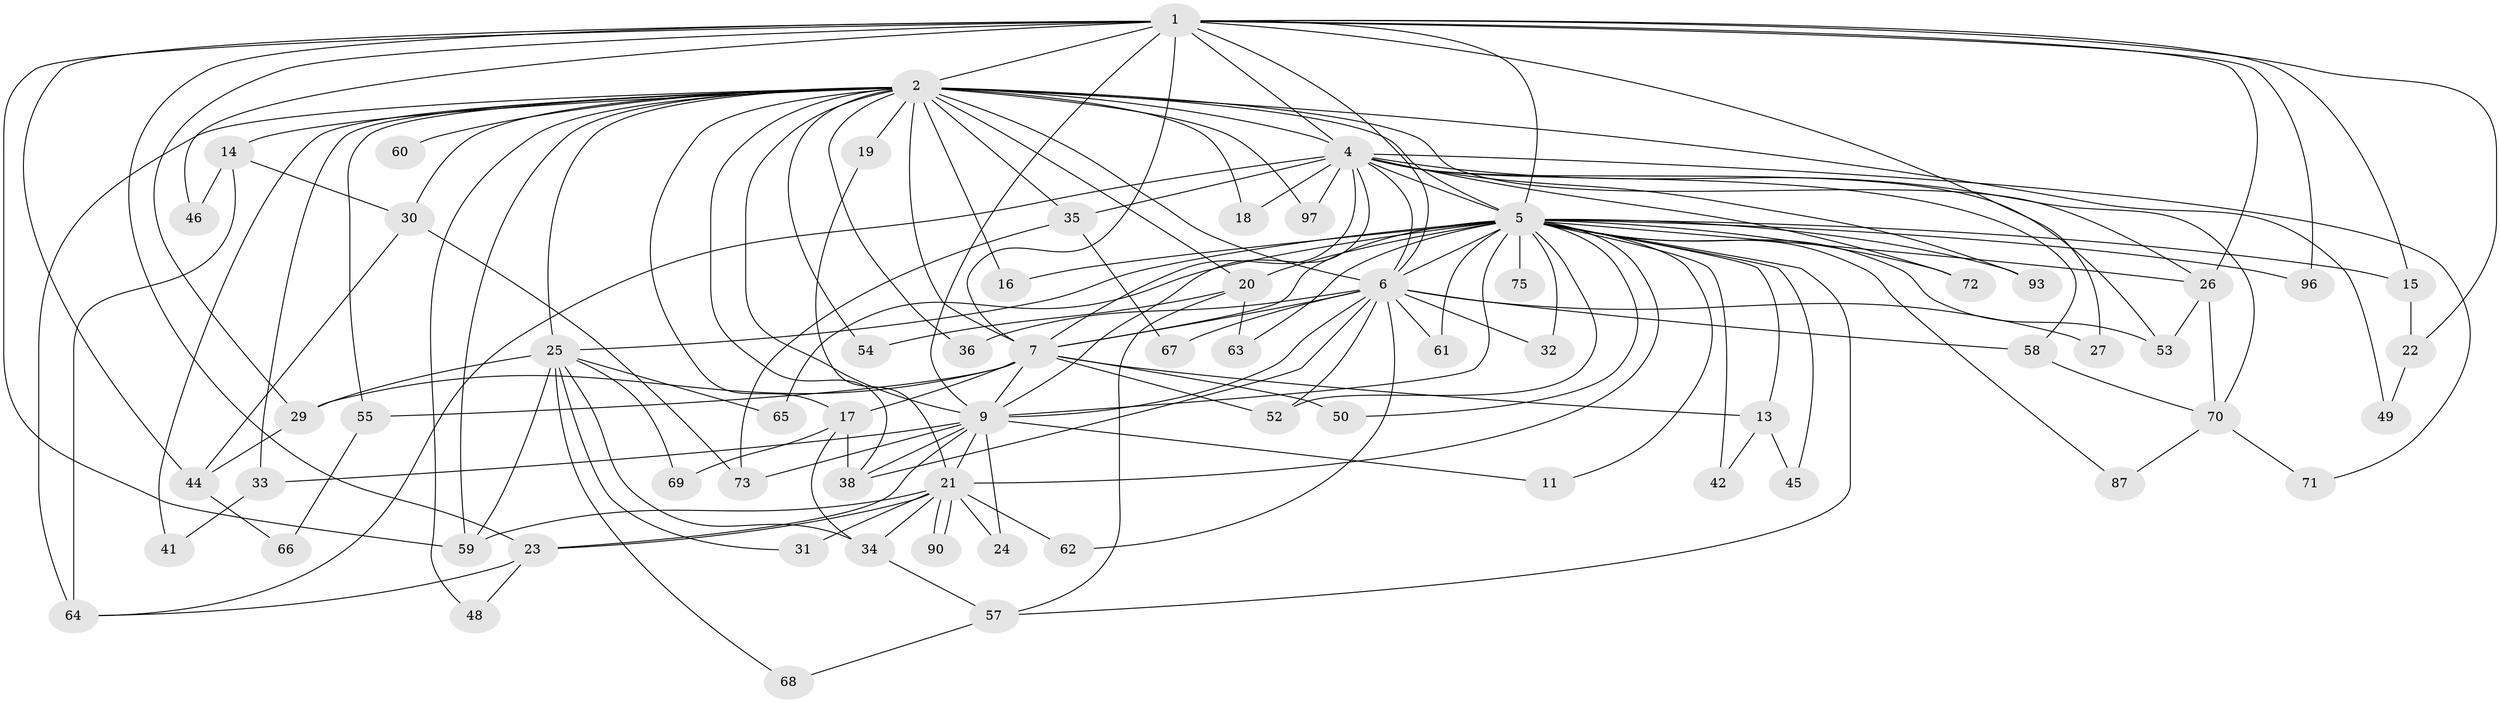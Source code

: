 // original degree distribution, {20: 0.020618556701030927, 18: 0.020618556701030927, 22: 0.010309278350515464, 21: 0.010309278350515464, 15: 0.020618556701030927, 17: 0.010309278350515464, 24: 0.010309278350515464, 2: 0.5567010309278351, 6: 0.030927835051546393, 4: 0.1134020618556701, 5: 0.061855670103092786, 3: 0.12371134020618557, 12: 0.010309278350515464}
// Generated by graph-tools (version 1.1) at 2025/17/03/04/25 18:17:31]
// undirected, 67 vertices, 154 edges
graph export_dot {
graph [start="1"]
  node [color=gray90,style=filled];
  1;
  2 [super="+3"];
  4;
  5 [super="+10"];
  6;
  7;
  9;
  11;
  13;
  14 [super="+74"];
  15;
  16;
  17 [super="+39"];
  18;
  19;
  20;
  21 [super="+51+28"];
  22;
  23;
  24;
  25 [super="+43+76"];
  26 [super="+47"];
  27;
  29;
  30;
  31 [super="+37"];
  32;
  33;
  34;
  35;
  36;
  38 [super="+83"];
  41;
  42;
  44 [super="+81"];
  45;
  46;
  48;
  49;
  50;
  52 [super="+95"];
  53 [super="+56"];
  54;
  55;
  57;
  58 [super="+78"];
  59;
  60;
  61;
  62;
  63;
  64;
  65;
  66;
  67;
  68;
  69;
  70;
  71;
  72;
  73 [super="+91"];
  75;
  87;
  90;
  93;
  96;
  97;
  1 -- 2 [weight=4];
  1 -- 4;
  1 -- 5 [weight=2];
  1 -- 6;
  1 -- 7;
  1 -- 9;
  1 -- 15;
  1 -- 22;
  1 -- 23;
  1 -- 27;
  1 -- 29;
  1 -- 44;
  1 -- 46;
  1 -- 59;
  1 -- 96;
  1 -- 26;
  2 -- 4 [weight=5];
  2 -- 5 [weight=6];
  2 -- 6 [weight=3];
  2 -- 7 [weight=3];
  2 -- 9 [weight=4];
  2 -- 14 [weight=2];
  2 -- 16;
  2 -- 19 [weight=2];
  2 -- 30;
  2 -- 38;
  2 -- 48;
  2 -- 54;
  2 -- 55;
  2 -- 97;
  2 -- 64 [weight=2];
  2 -- 17;
  2 -- 18;
  2 -- 20;
  2 -- 25;
  2 -- 26;
  2 -- 33;
  2 -- 35;
  2 -- 36;
  2 -- 41;
  2 -- 49;
  2 -- 59;
  2 -- 60 [weight=2];
  4 -- 5 [weight=2];
  4 -- 6;
  4 -- 7;
  4 -- 9;
  4 -- 18;
  4 -- 35;
  4 -- 53;
  4 -- 58 [weight=2];
  4 -- 64;
  4 -- 70;
  4 -- 71;
  4 -- 72;
  4 -- 93;
  4 -- 97;
  5 -- 6 [weight=2];
  5 -- 7 [weight=2];
  5 -- 9 [weight=2];
  5 -- 11;
  5 -- 13;
  5 -- 16;
  5 -- 26 [weight=2];
  5 -- 32;
  5 -- 42;
  5 -- 61 [weight=2];
  5 -- 63;
  5 -- 75 [weight=2];
  5 -- 87;
  5 -- 93;
  5 -- 96;
  5 -- 65;
  5 -- 72;
  5 -- 15;
  5 -- 20 [weight=2];
  5 -- 21;
  5 -- 25;
  5 -- 45;
  5 -- 50;
  5 -- 52;
  5 -- 53;
  5 -- 57;
  6 -- 7;
  6 -- 9;
  6 -- 27;
  6 -- 32;
  6 -- 36;
  6 -- 52;
  6 -- 58;
  6 -- 61;
  6 -- 62;
  6 -- 67;
  6 -- 38;
  7 -- 9;
  7 -- 13;
  7 -- 17;
  7 -- 29;
  7 -- 50;
  7 -- 52;
  7 -- 55;
  9 -- 11;
  9 -- 21;
  9 -- 23;
  9 -- 24;
  9 -- 33;
  9 -- 38;
  9 -- 73;
  13 -- 42;
  13 -- 45;
  14 -- 30;
  14 -- 46;
  14 -- 64;
  15 -- 22;
  17 -- 34;
  17 -- 69;
  17 -- 38;
  19 -- 21;
  20 -- 54;
  20 -- 57;
  20 -- 63;
  21 -- 24;
  21 -- 31 [weight=2];
  21 -- 34;
  21 -- 59;
  21 -- 62;
  21 -- 90;
  21 -- 90;
  21 -- 23;
  22 -- 49;
  23 -- 48;
  23 -- 64;
  25 -- 31;
  25 -- 65;
  25 -- 34;
  25 -- 68;
  25 -- 69;
  25 -- 29;
  25 -- 59;
  26 -- 70;
  26 -- 53;
  29 -- 44;
  30 -- 44;
  30 -- 73;
  33 -- 41;
  34 -- 57;
  35 -- 67;
  35 -- 73;
  44 -- 66;
  55 -- 66;
  57 -- 68;
  58 -- 70;
  70 -- 71;
  70 -- 87;
}
